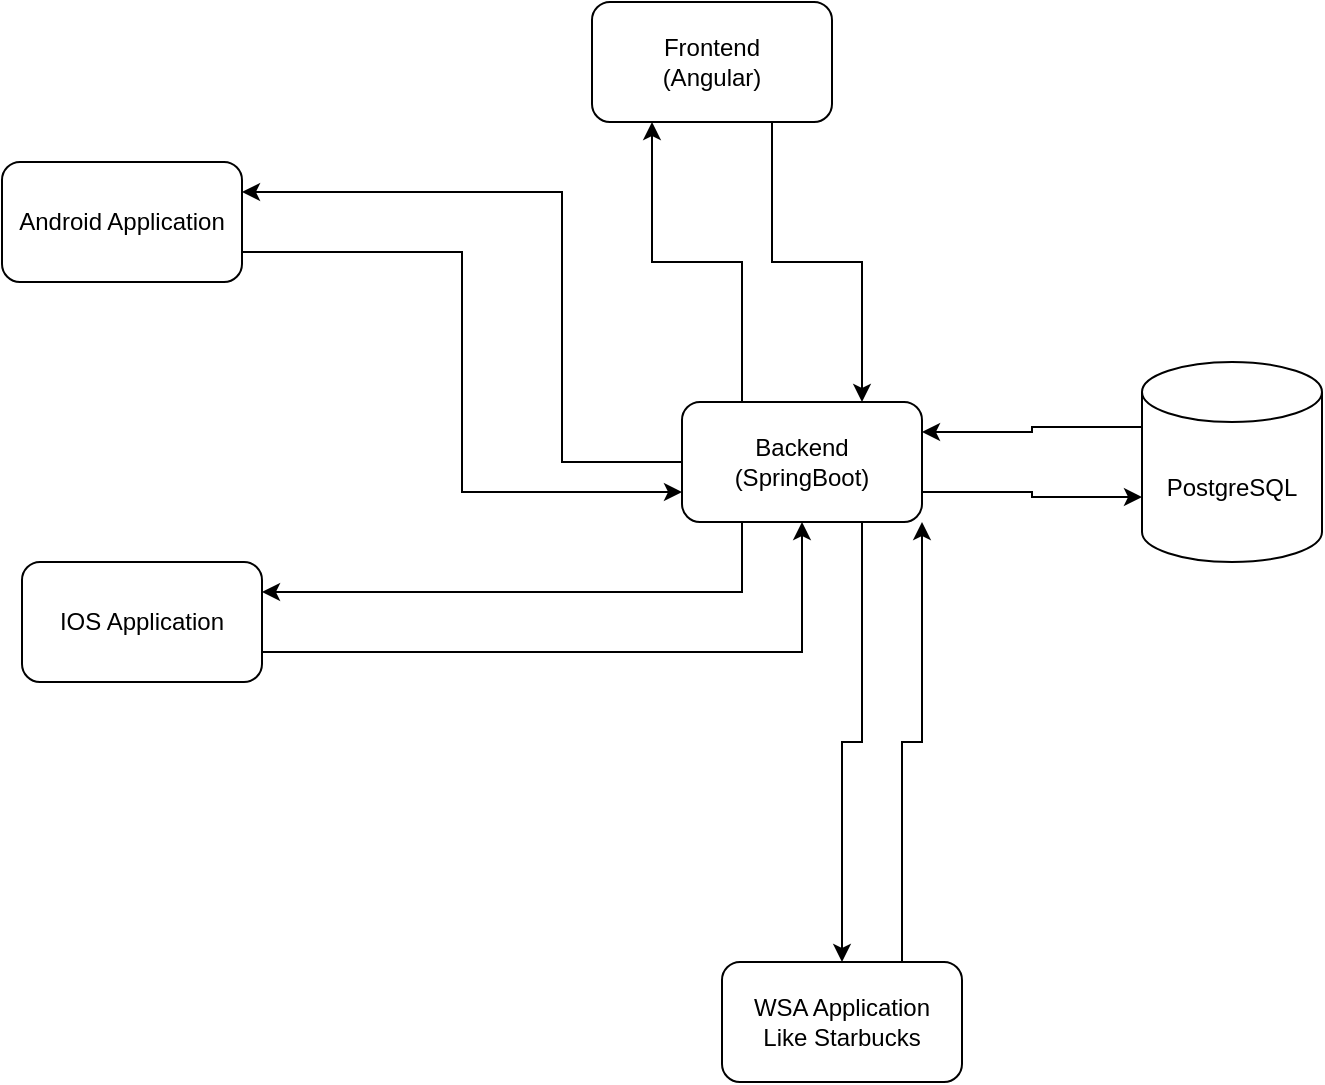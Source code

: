 <mxfile version="21.6.5" type="device" pages="2">
  <diagram id="DKVjXB2AoYCnQd2zc5lO" name="Application Diagram">
    <mxGraphModel dx="954" dy="603" grid="1" gridSize="10" guides="1" tooltips="1" connect="1" arrows="1" fold="1" page="1" pageScale="1" pageWidth="850" pageHeight="1100" math="0" shadow="0">
      <root>
        <mxCell id="0" />
        <mxCell id="1" parent="0" />
        <mxCell id="ZkXLfir_vKBbw-_dyi3X-3" style="edgeStyle=orthogonalEdgeStyle;rounded=0;orthogonalLoop=1;jettySize=auto;html=1;exitX=1;exitY=0.75;exitDx=0;exitDy=0;entryX=0;entryY=0;entryDx=0;entryDy=67.5;entryPerimeter=0;" edge="1" parent="1" source="ZkXLfir_vKBbw-_dyi3X-1" target="ZkXLfir_vKBbw-_dyi3X-2">
          <mxGeometry relative="1" as="geometry" />
        </mxCell>
        <mxCell id="ZkXLfir_vKBbw-_dyi3X-7" style="edgeStyle=orthogonalEdgeStyle;rounded=0;orthogonalLoop=1;jettySize=auto;html=1;entryX=0.25;entryY=1;entryDx=0;entryDy=0;exitX=0.25;exitY=0;exitDx=0;exitDy=0;" edge="1" parent="1" source="ZkXLfir_vKBbw-_dyi3X-1" target="ZkXLfir_vKBbw-_dyi3X-5">
          <mxGeometry relative="1" as="geometry">
            <mxPoint x="440" y="230" as="sourcePoint" />
            <mxPoint x="270" y="100" as="targetPoint" />
          </mxGeometry>
        </mxCell>
        <mxCell id="ZkXLfir_vKBbw-_dyi3X-10" style="edgeStyle=orthogonalEdgeStyle;rounded=0;orthogonalLoop=1;jettySize=auto;html=1;entryX=1;entryY=0.25;entryDx=0;entryDy=0;" edge="1" parent="1" source="ZkXLfir_vKBbw-_dyi3X-1" target="ZkXLfir_vKBbw-_dyi3X-6">
          <mxGeometry relative="1" as="geometry">
            <Array as="points">
              <mxPoint x="350" y="270" />
              <mxPoint x="350" y="135" />
            </Array>
          </mxGeometry>
        </mxCell>
        <mxCell id="ZkXLfir_vKBbw-_dyi3X-12" style="edgeStyle=orthogonalEdgeStyle;rounded=0;orthogonalLoop=1;jettySize=auto;html=1;exitX=0.25;exitY=1;exitDx=0;exitDy=0;entryX=1;entryY=0.25;entryDx=0;entryDy=0;" edge="1" parent="1" source="ZkXLfir_vKBbw-_dyi3X-1" target="ZkXLfir_vKBbw-_dyi3X-9">
          <mxGeometry relative="1" as="geometry" />
        </mxCell>
        <mxCell id="VAX-GNSc36bKDkugRzC2-3" style="edgeStyle=orthogonalEdgeStyle;rounded=0;orthogonalLoop=1;jettySize=auto;html=1;exitX=0.75;exitY=1;exitDx=0;exitDy=0;" edge="1" parent="1" source="ZkXLfir_vKBbw-_dyi3X-1" target="VAX-GNSc36bKDkugRzC2-1">
          <mxGeometry relative="1" as="geometry" />
        </mxCell>
        <mxCell id="ZkXLfir_vKBbw-_dyi3X-1" value="Backend&lt;br&gt;(SpringBoot)" style="rounded=1;whiteSpace=wrap;html=1;" vertex="1" parent="1">
          <mxGeometry x="410" y="240" width="120" height="60" as="geometry" />
        </mxCell>
        <mxCell id="ZkXLfir_vKBbw-_dyi3X-4" style="edgeStyle=orthogonalEdgeStyle;rounded=0;orthogonalLoop=1;jettySize=auto;html=1;exitX=0;exitY=0;exitDx=0;exitDy=32.5;exitPerimeter=0;entryX=1;entryY=0.25;entryDx=0;entryDy=0;" edge="1" parent="1" source="ZkXLfir_vKBbw-_dyi3X-2" target="ZkXLfir_vKBbw-_dyi3X-1">
          <mxGeometry relative="1" as="geometry" />
        </mxCell>
        <mxCell id="ZkXLfir_vKBbw-_dyi3X-2" value="PostgreSQL" style="shape=cylinder3;whiteSpace=wrap;html=1;boundedLbl=1;backgroundOutline=1;size=15;" vertex="1" parent="1">
          <mxGeometry x="640" y="220" width="90" height="100" as="geometry" />
        </mxCell>
        <mxCell id="ZkXLfir_vKBbw-_dyi3X-14" style="edgeStyle=orthogonalEdgeStyle;rounded=0;orthogonalLoop=1;jettySize=auto;html=1;exitX=0.75;exitY=1;exitDx=0;exitDy=0;entryX=0.75;entryY=0;entryDx=0;entryDy=0;" edge="1" parent="1" source="ZkXLfir_vKBbw-_dyi3X-5" target="ZkXLfir_vKBbw-_dyi3X-1">
          <mxGeometry relative="1" as="geometry" />
        </mxCell>
        <mxCell id="ZkXLfir_vKBbw-_dyi3X-5" value="Frontend&lt;br&gt;(Angular)" style="rounded=1;whiteSpace=wrap;html=1;" vertex="1" parent="1">
          <mxGeometry x="365" y="40" width="120" height="60" as="geometry" />
        </mxCell>
        <mxCell id="ZkXLfir_vKBbw-_dyi3X-11" style="edgeStyle=orthogonalEdgeStyle;rounded=0;orthogonalLoop=1;jettySize=auto;html=1;exitX=1;exitY=0.75;exitDx=0;exitDy=0;entryX=0;entryY=0.75;entryDx=0;entryDy=0;" edge="1" parent="1" source="ZkXLfir_vKBbw-_dyi3X-6" target="ZkXLfir_vKBbw-_dyi3X-1">
          <mxGeometry relative="1" as="geometry" />
        </mxCell>
        <mxCell id="ZkXLfir_vKBbw-_dyi3X-6" value="Android Application" style="rounded=1;whiteSpace=wrap;html=1;" vertex="1" parent="1">
          <mxGeometry x="70" y="120" width="120" height="60" as="geometry" />
        </mxCell>
        <mxCell id="ZkXLfir_vKBbw-_dyi3X-13" style="edgeStyle=orthogonalEdgeStyle;rounded=0;orthogonalLoop=1;jettySize=auto;html=1;exitX=1;exitY=0.75;exitDx=0;exitDy=0;entryX=0.5;entryY=1;entryDx=0;entryDy=0;" edge="1" parent="1" source="ZkXLfir_vKBbw-_dyi3X-9" target="ZkXLfir_vKBbw-_dyi3X-1">
          <mxGeometry relative="1" as="geometry" />
        </mxCell>
        <mxCell id="ZkXLfir_vKBbw-_dyi3X-9" value="IOS Application" style="rounded=1;whiteSpace=wrap;html=1;" vertex="1" parent="1">
          <mxGeometry x="80" y="320" width="120" height="60" as="geometry" />
        </mxCell>
        <mxCell id="VAX-GNSc36bKDkugRzC2-2" style="edgeStyle=orthogonalEdgeStyle;rounded=0;orthogonalLoop=1;jettySize=auto;html=1;exitX=0.75;exitY=0;exitDx=0;exitDy=0;entryX=1;entryY=1;entryDx=0;entryDy=0;" edge="1" parent="1" source="VAX-GNSc36bKDkugRzC2-1" target="ZkXLfir_vKBbw-_dyi3X-1">
          <mxGeometry relative="1" as="geometry">
            <mxPoint x="530" y="390" as="targetPoint" />
          </mxGeometry>
        </mxCell>
        <mxCell id="VAX-GNSc36bKDkugRzC2-1" value="WSA Application&lt;br&gt;Like Starbucks" style="rounded=1;whiteSpace=wrap;html=1;" vertex="1" parent="1">
          <mxGeometry x="430" y="520" width="120" height="60" as="geometry" />
        </mxCell>
      </root>
    </mxGraphModel>
  </diagram>
  <diagram name="Login Page" id="geE3002dTY7cXh_IBIFB">
    <mxGraphModel dx="954" dy="603" grid="1" gridSize="10" guides="1" tooltips="1" connect="1" arrows="1" fold="1" page="1" pageScale="1" pageWidth="850" pageHeight="1100" math="0" shadow="0">
      <root>
        <mxCell id="0" />
        <mxCell id="1" parent="0" />
        <mxCell id="xpUimuEQAJsZrHLwUcYp-1" value="" style="rounded=1;whiteSpace=wrap;html=1;fillColor=#B0A4A9;" parent="1" vertex="1">
          <mxGeometry x="190" y="100" width="210" height="420" as="geometry" />
        </mxCell>
        <mxCell id="xpUimuEQAJsZrHLwUcYp-3" value="" style="rounded=1;whiteSpace=wrap;html=1;fillColor=#66B2FF;" parent="1" vertex="1">
          <mxGeometry x="215" y="310" width="160" height="30" as="geometry" />
        </mxCell>
        <mxCell id="xpUimuEQAJsZrHLwUcYp-4" value="E-mail" style="rounded=1;whiteSpace=wrap;html=1;fillColor=#1ba1e2;fontColor=#ffffff;strokeColor=#006EAF;" parent="1" vertex="1">
          <mxGeometry x="215" y="200" width="70" height="20" as="geometry" />
        </mxCell>
        <mxCell id="jszK8AKpvRvAAWxT3N1Z-1" value="" style="rounded=1;whiteSpace=wrap;html=1;fillColor=#66B2FF;" parent="1" vertex="1">
          <mxGeometry x="215" y="220" width="160" height="30" as="geometry" />
        </mxCell>
        <mxCell id="jszK8AKpvRvAAWxT3N1Z-2" value="Password" style="rounded=1;whiteSpace=wrap;html=1;fillColor=#1ba1e2;fontColor=#ffffff;strokeColor=#006EAF;" parent="1" vertex="1">
          <mxGeometry x="215" y="290" width="70" height="20" as="geometry" />
        </mxCell>
        <mxCell id="jszK8AKpvRvAAWxT3N1Z-3" value="Login" style="rounded=1;whiteSpace=wrap;html=1;fillColor=#97D077;" parent="1" vertex="1">
          <mxGeometry x="212.5" y="390" width="165" height="40" as="geometry" />
        </mxCell>
        <mxCell id="jszK8AKpvRvAAWxT3N1Z-4" value="Forget Password" style="text;html=1;strokeColor=none;fillColor=none;align=center;verticalAlign=middle;whiteSpace=wrap;rounded=0;fontColor=#ed0202;" parent="1" vertex="1">
          <mxGeometry x="212.5" y="430" width="97.5" height="30" as="geometry" />
        </mxCell>
      </root>
    </mxGraphModel>
  </diagram>
</mxfile>
